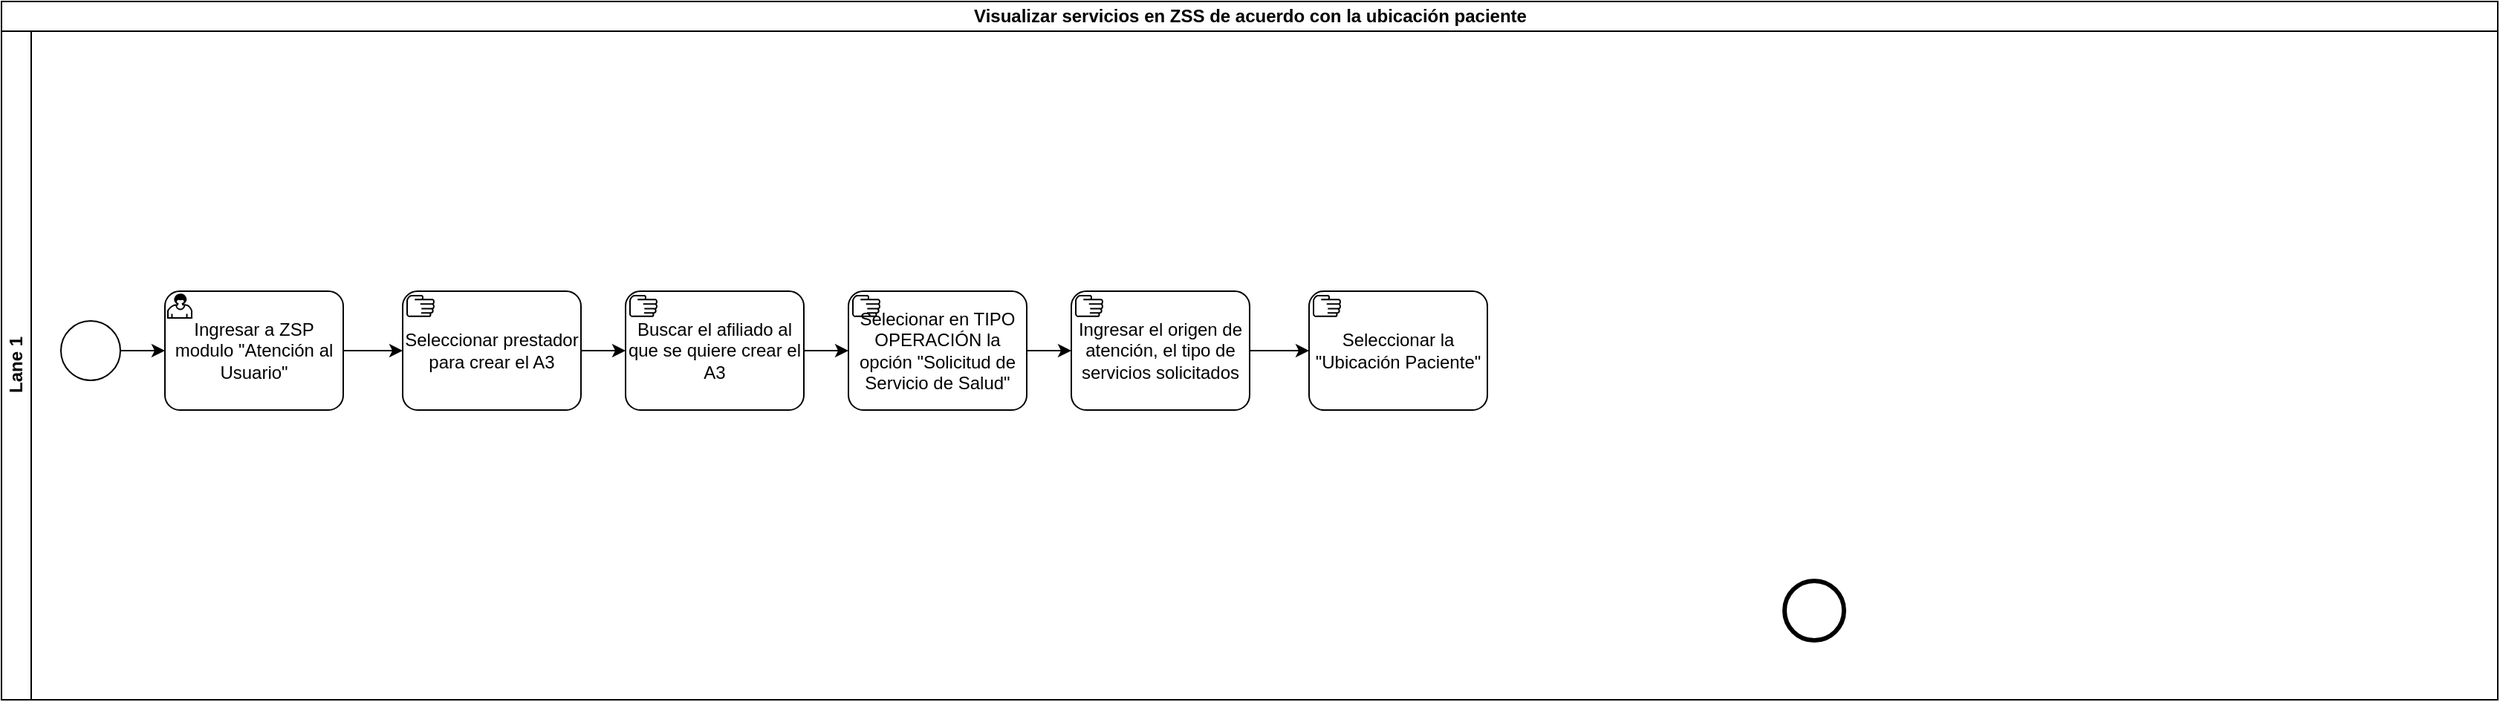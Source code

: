 <mxfile version="21.5.0" type="github">
  <diagram name="Página-1" id="9RYoFY8GCwM7AoHcxTI_">
    <mxGraphModel dx="1674" dy="764" grid="1" gridSize="10" guides="1" tooltips="1" connect="1" arrows="1" fold="1" page="1" pageScale="1" pageWidth="1760" pageHeight="900" math="0" shadow="0">
      <root>
        <mxCell id="0" />
        <mxCell id="1" parent="0" />
        <mxCell id="P0aVc6wDqR4s-njKCgED-1" value="Visualizar servicios en ZSS de acuerdo con la ubicación paciente" style="swimlane;childLayout=stackLayout;resizeParent=1;resizeParentMax=0;horizontal=1;startSize=20;horizontalStack=0;html=1;" vertex="1" parent="1">
          <mxGeometry x="40" y="40" width="1680" height="470" as="geometry" />
        </mxCell>
        <mxCell id="P0aVc6wDqR4s-njKCgED-2" value="Lane 1" style="swimlane;startSize=20;horizontal=0;html=1;" vertex="1" parent="P0aVc6wDqR4s-njKCgED-1">
          <mxGeometry y="20" width="1680" height="450" as="geometry" />
        </mxCell>
        <mxCell id="P0aVc6wDqR4s-njKCgED-6" value="" style="points=[[0.145,0.145,0],[0.5,0,0],[0.855,0.145,0],[1,0.5,0],[0.855,0.855,0],[0.5,1,0],[0.145,0.855,0],[0,0.5,0]];shape=mxgraph.bpmn.event;html=1;verticalLabelPosition=bottom;labelBackgroundColor=#ffffff;verticalAlign=top;align=center;perimeter=ellipsePerimeter;outlineConnect=0;aspect=fixed;outline=end;symbol=terminate2;" vertex="1" parent="P0aVc6wDqR4s-njKCgED-2">
          <mxGeometry x="1200" y="370" width="40" height="40" as="geometry" />
        </mxCell>
        <mxCell id="P0aVc6wDqR4s-njKCgED-8" value="" style="edgeStyle=orthogonalEdgeStyle;rounded=0;orthogonalLoop=1;jettySize=auto;html=1;entryX=0;entryY=0.5;entryDx=0;entryDy=0;entryPerimeter=0;" edge="1" parent="P0aVc6wDqR4s-njKCgED-2" source="P0aVc6wDqR4s-njKCgED-5" target="P0aVc6wDqR4s-njKCgED-9">
          <mxGeometry relative="1" as="geometry">
            <mxPoint x="120" y="215" as="targetPoint" />
          </mxGeometry>
        </mxCell>
        <mxCell id="P0aVc6wDqR4s-njKCgED-5" value="" style="points=[[0.145,0.145,0],[0.5,0,0],[0.855,0.145,0],[1,0.5,0],[0.855,0.855,0],[0.5,1,0],[0.145,0.855,0],[0,0.5,0]];shape=mxgraph.bpmn.event;html=1;verticalLabelPosition=bottom;labelBackgroundColor=#ffffff;verticalAlign=top;align=center;perimeter=ellipsePerimeter;outlineConnect=0;aspect=fixed;outline=standard;symbol=general;" vertex="1" parent="P0aVc6wDqR4s-njKCgED-2">
          <mxGeometry x="40" y="195" width="40" height="40" as="geometry" />
        </mxCell>
        <mxCell id="P0aVc6wDqR4s-njKCgED-10" style="edgeStyle=orthogonalEdgeStyle;rounded=0;orthogonalLoop=1;jettySize=auto;html=1;" edge="1" parent="P0aVc6wDqR4s-njKCgED-2" source="P0aVc6wDqR4s-njKCgED-9" target="P0aVc6wDqR4s-njKCgED-11">
          <mxGeometry relative="1" as="geometry">
            <mxPoint x="270" y="215" as="targetPoint" />
          </mxGeometry>
        </mxCell>
        <mxCell id="P0aVc6wDqR4s-njKCgED-9" value="Ingresar a ZSP modulo &quot;Atención al Usuario&quot;" style="points=[[0.25,0,0],[0.5,0,0],[0.75,0,0],[1,0.25,0],[1,0.5,0],[1,0.75,0],[0.75,1,0],[0.5,1,0],[0.25,1,0],[0,0.75,0],[0,0.5,0],[0,0.25,0]];shape=mxgraph.bpmn.task;whiteSpace=wrap;rectStyle=rounded;size=10;html=1;container=1;expand=0;collapsible=0;taskMarker=user;" vertex="1" parent="P0aVc6wDqR4s-njKCgED-2">
          <mxGeometry x="110" y="175" width="120" height="80" as="geometry" />
        </mxCell>
        <mxCell id="P0aVc6wDqR4s-njKCgED-13" style="edgeStyle=orthogonalEdgeStyle;rounded=0;orthogonalLoop=1;jettySize=auto;html=1;" edge="1" parent="P0aVc6wDqR4s-njKCgED-2" source="P0aVc6wDqR4s-njKCgED-11" target="P0aVc6wDqR4s-njKCgED-12">
          <mxGeometry relative="1" as="geometry" />
        </mxCell>
        <mxCell id="P0aVc6wDqR4s-njKCgED-11" value="Seleccionar prestador para crear el A3" style="points=[[0.25,0,0],[0.5,0,0],[0.75,0,0],[1,0.25,0],[1,0.5,0],[1,0.75,0],[0.75,1,0],[0.5,1,0],[0.25,1,0],[0,0.75,0],[0,0.5,0],[0,0.25,0]];shape=mxgraph.bpmn.task;whiteSpace=wrap;rectStyle=rounded;size=10;html=1;container=1;expand=0;collapsible=0;taskMarker=manual;" vertex="1" parent="P0aVc6wDqR4s-njKCgED-2">
          <mxGeometry x="270" y="175" width="120" height="80" as="geometry" />
        </mxCell>
        <mxCell id="P0aVc6wDqR4s-njKCgED-14" style="edgeStyle=orthogonalEdgeStyle;rounded=0;orthogonalLoop=1;jettySize=auto;html=1;entryX=0;entryY=0.5;entryDx=0;entryDy=0;entryPerimeter=0;" edge="1" parent="P0aVc6wDqR4s-njKCgED-2" source="P0aVc6wDqR4s-njKCgED-12" target="P0aVc6wDqR4s-njKCgED-15">
          <mxGeometry relative="1" as="geometry">
            <mxPoint x="580" y="215" as="targetPoint" />
          </mxGeometry>
        </mxCell>
        <mxCell id="P0aVc6wDqR4s-njKCgED-12" value="Buscar el afiliado al que se quiere crear el A3" style="points=[[0.25,0,0],[0.5,0,0],[0.75,0,0],[1,0.25,0],[1,0.5,0],[1,0.75,0],[0.75,1,0],[0.5,1,0],[0.25,1,0],[0,0.75,0],[0,0.5,0],[0,0.25,0]];shape=mxgraph.bpmn.task;whiteSpace=wrap;rectStyle=rounded;size=10;html=1;container=1;expand=0;collapsible=0;taskMarker=manual;" vertex="1" parent="P0aVc6wDqR4s-njKCgED-2">
          <mxGeometry x="420" y="175" width="120" height="80" as="geometry" />
        </mxCell>
        <mxCell id="P0aVc6wDqR4s-njKCgED-17" style="edgeStyle=orthogonalEdgeStyle;rounded=0;orthogonalLoop=1;jettySize=auto;html=1;" edge="1" parent="P0aVc6wDqR4s-njKCgED-2" source="P0aVc6wDqR4s-njKCgED-15" target="P0aVc6wDqR4s-njKCgED-16">
          <mxGeometry relative="1" as="geometry" />
        </mxCell>
        <mxCell id="P0aVc6wDqR4s-njKCgED-15" value="Selecionar en TIPO OPERACIÓN la opción &quot;Solicitud de Servicio de Salud&quot;" style="points=[[0.25,0,0],[0.5,0,0],[0.75,0,0],[1,0.25,0],[1,0.5,0],[1,0.75,0],[0.75,1,0],[0.5,1,0],[0.25,1,0],[0,0.75,0],[0,0.5,0],[0,0.25,0]];shape=mxgraph.bpmn.task;whiteSpace=wrap;rectStyle=rounded;size=10;html=1;container=1;expand=0;collapsible=0;taskMarker=manual;" vertex="1" parent="P0aVc6wDqR4s-njKCgED-2">
          <mxGeometry x="570" y="175" width="120" height="80" as="geometry" />
        </mxCell>
        <mxCell id="P0aVc6wDqR4s-njKCgED-18" style="edgeStyle=orthogonalEdgeStyle;rounded=0;orthogonalLoop=1;jettySize=auto;html=1;entryX=0;entryY=0.5;entryDx=0;entryDy=0;entryPerimeter=0;" edge="1" parent="P0aVc6wDqR4s-njKCgED-2" source="P0aVc6wDqR4s-njKCgED-16" target="P0aVc6wDqR4s-njKCgED-19">
          <mxGeometry relative="1" as="geometry">
            <mxPoint x="900" y="215" as="targetPoint" />
          </mxGeometry>
        </mxCell>
        <mxCell id="P0aVc6wDqR4s-njKCgED-16" value="Ingresar el origen de atención, el tipo de servicios solicitados" style="points=[[0.25,0,0],[0.5,0,0],[0.75,0,0],[1,0.25,0],[1,0.5,0],[1,0.75,0],[0.75,1,0],[0.5,1,0],[0.25,1,0],[0,0.75,0],[0,0.5,0],[0,0.25,0]];shape=mxgraph.bpmn.task;whiteSpace=wrap;rectStyle=rounded;size=10;html=1;container=1;expand=0;collapsible=0;taskMarker=manual;" vertex="1" parent="P0aVc6wDqR4s-njKCgED-2">
          <mxGeometry x="720" y="175" width="120" height="80" as="geometry" />
        </mxCell>
        <mxCell id="P0aVc6wDqR4s-njKCgED-19" value="Seleccionar la &quot;Ubicación Paciente&quot;" style="points=[[0.25,0,0],[0.5,0,0],[0.75,0,0],[1,0.25,0],[1,0.5,0],[1,0.75,0],[0.75,1,0],[0.5,1,0],[0.25,1,0],[0,0.75,0],[0,0.5,0],[0,0.25,0]];shape=mxgraph.bpmn.task;whiteSpace=wrap;rectStyle=rounded;size=10;html=1;container=1;expand=0;collapsible=0;taskMarker=manual;" vertex="1" parent="P0aVc6wDqR4s-njKCgED-2">
          <mxGeometry x="880" y="175" width="120" height="80" as="geometry" />
        </mxCell>
      </root>
    </mxGraphModel>
  </diagram>
</mxfile>
